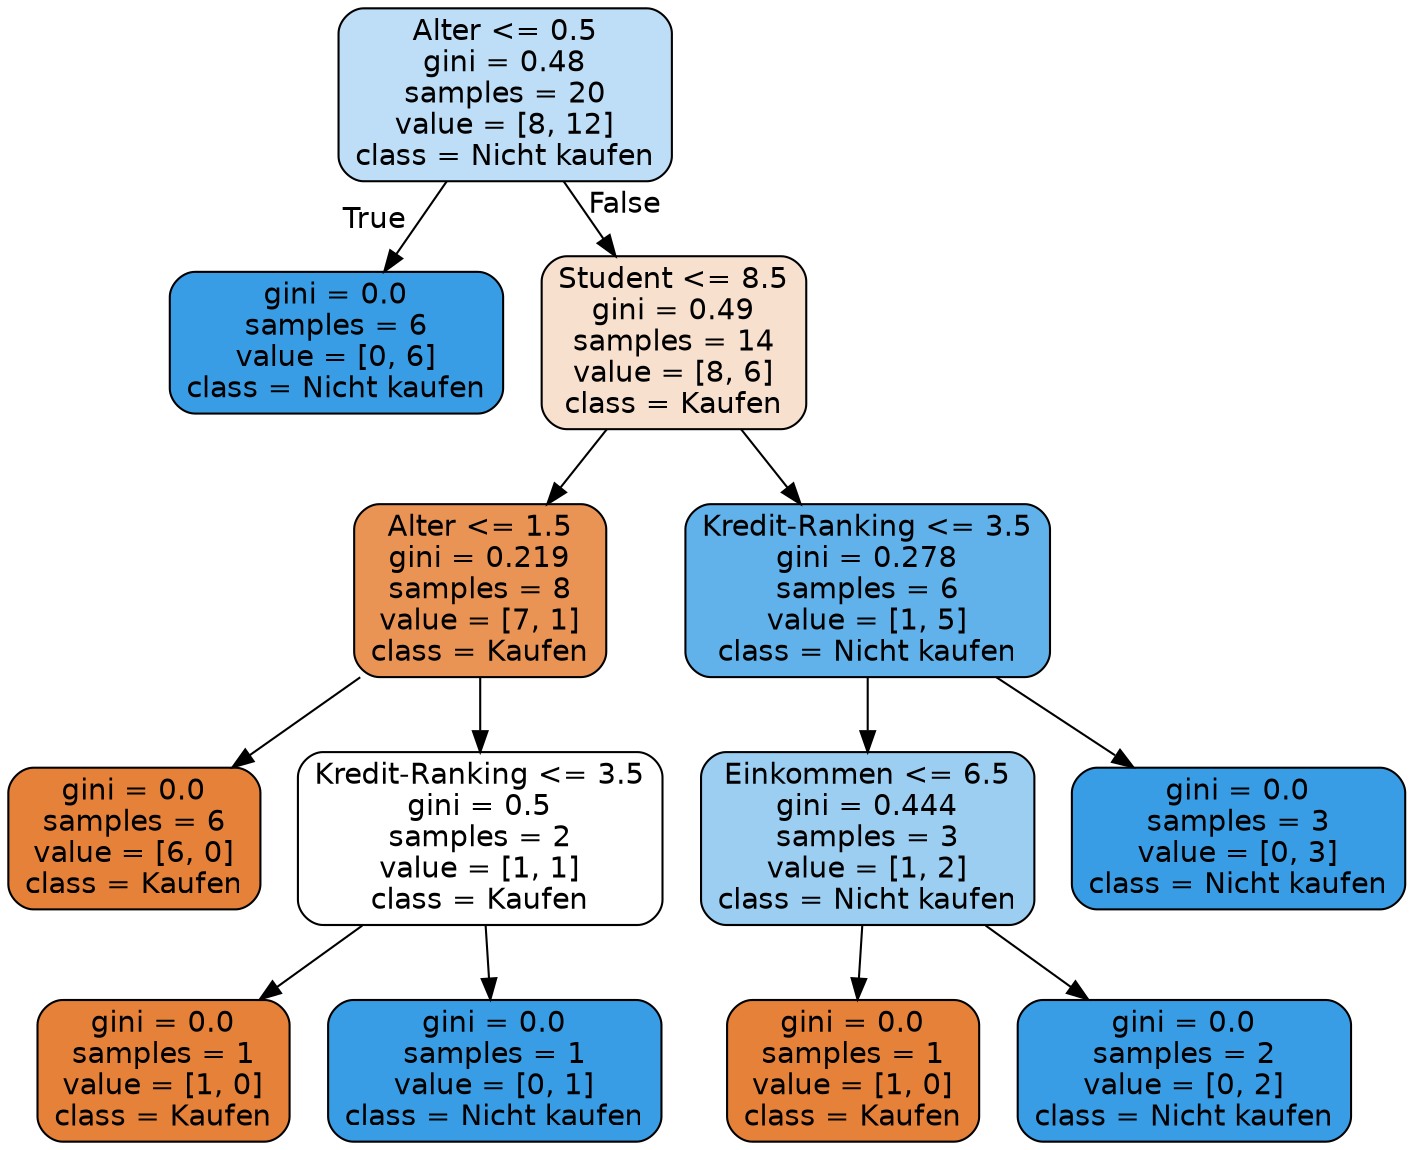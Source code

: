 digraph Tree {
node [shape=box, style="filled, rounded", color="black", fontname=helvetica] ;
edge [fontname=helvetica] ;
0 [label="Alter <= 0.5\ngini = 0.48\nsamples = 20\nvalue = [8, 12]\nclass = Nicht kaufen", fillcolor="#bddef6"] ;
1 [label="gini = 0.0\nsamples = 6\nvalue = [0, 6]\nclass = Nicht kaufen", fillcolor="#399de5"] ;
0 -> 1 [labeldistance=2.5, labelangle=45, headlabel="True"] ;
2 [label="Student <= 8.5\ngini = 0.49\nsamples = 14\nvalue = [8, 6]\nclass = Kaufen", fillcolor="#f8e0ce"] ;
0 -> 2 [labeldistance=2.5, labelangle=-45, headlabel="False"] ;
3 [label="Alter <= 1.5\ngini = 0.219\nsamples = 8\nvalue = [7, 1]\nclass = Kaufen", fillcolor="#e99355"] ;
2 -> 3 ;
4 [label="gini = 0.0\nsamples = 6\nvalue = [6, 0]\nclass = Kaufen", fillcolor="#e58139"] ;
3 -> 4 ;
5 [label="Kredit-Ranking <= 3.5\ngini = 0.5\nsamples = 2\nvalue = [1, 1]\nclass = Kaufen", fillcolor="#ffffff"] ;
3 -> 5 ;
6 [label="gini = 0.0\nsamples = 1\nvalue = [1, 0]\nclass = Kaufen", fillcolor="#e58139"] ;
5 -> 6 ;
7 [label="gini = 0.0\nsamples = 1\nvalue = [0, 1]\nclass = Nicht kaufen", fillcolor="#399de5"] ;
5 -> 7 ;
8 [label="Kredit-Ranking <= 3.5\ngini = 0.278\nsamples = 6\nvalue = [1, 5]\nclass = Nicht kaufen", fillcolor="#61b1ea"] ;
2 -> 8 ;
9 [label="Einkommen <= 6.5\ngini = 0.444\nsamples = 3\nvalue = [1, 2]\nclass = Nicht kaufen", fillcolor="#9ccef2"] ;
8 -> 9 ;
10 [label="gini = 0.0\nsamples = 1\nvalue = [1, 0]\nclass = Kaufen", fillcolor="#e58139"] ;
9 -> 10 ;
11 [label="gini = 0.0\nsamples = 2\nvalue = [0, 2]\nclass = Nicht kaufen", fillcolor="#399de5"] ;
9 -> 11 ;
12 [label="gini = 0.0\nsamples = 3\nvalue = [0, 3]\nclass = Nicht kaufen", fillcolor="#399de5"] ;
8 -> 12 ;
}